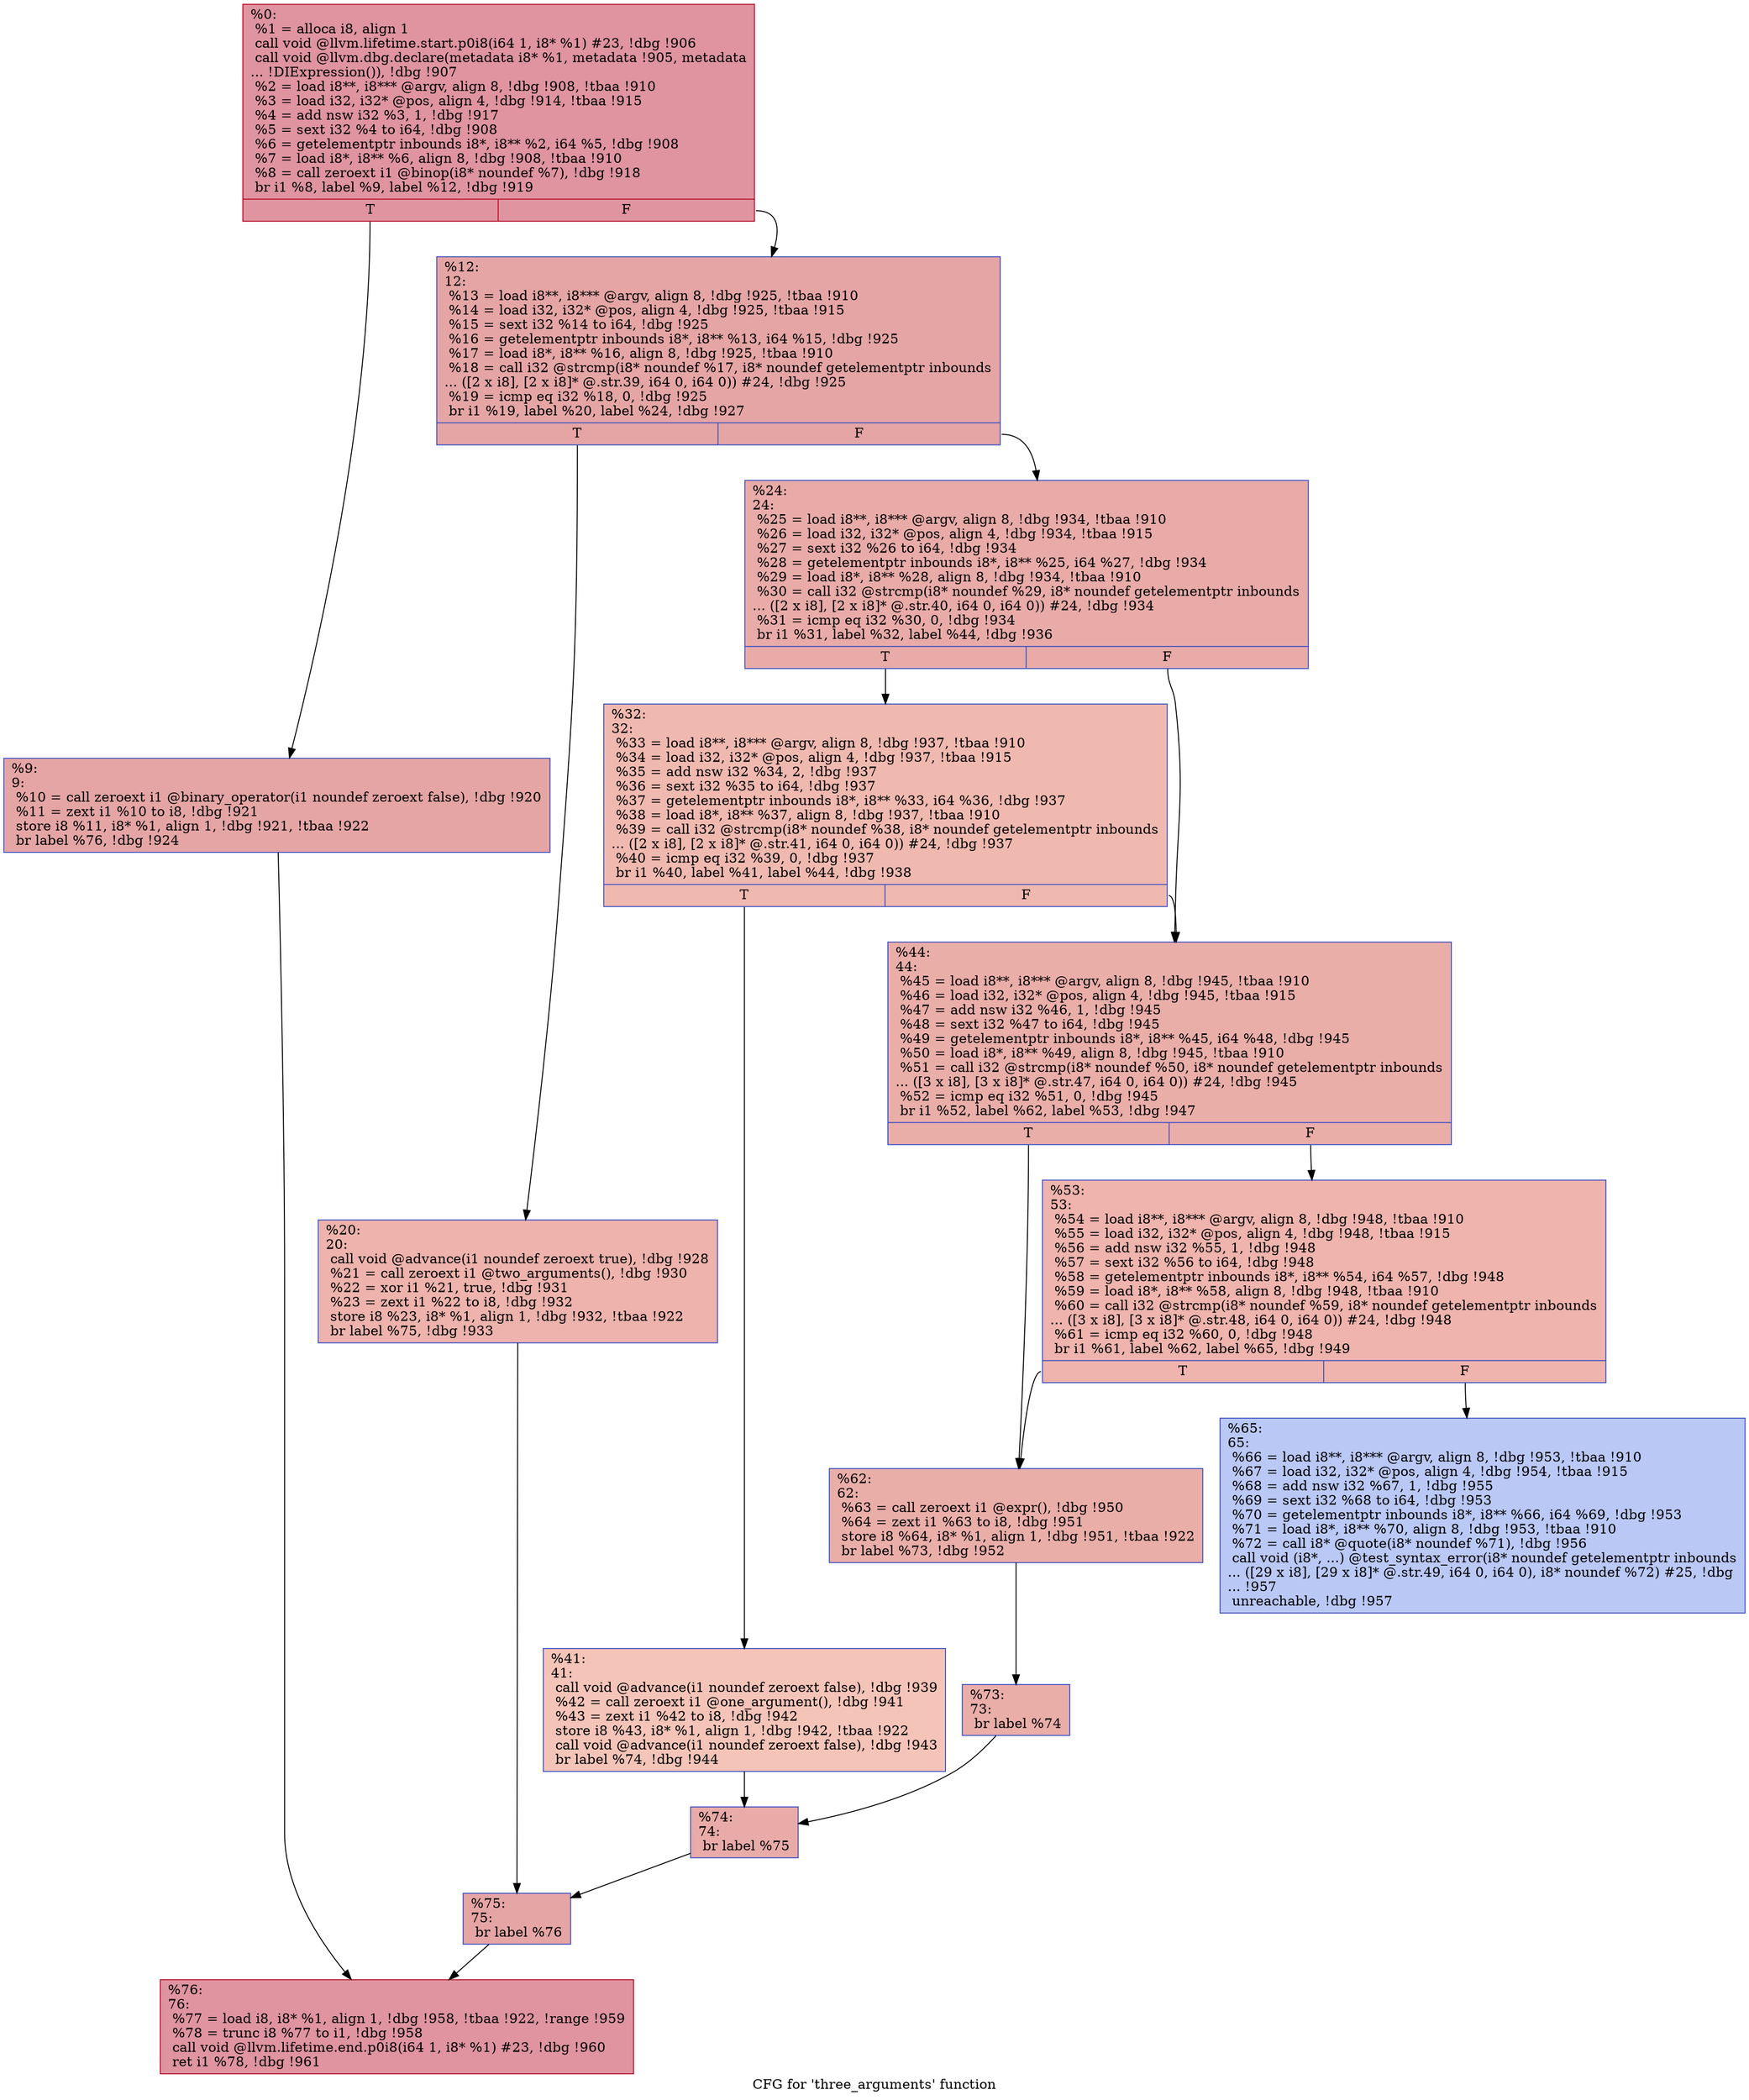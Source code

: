 digraph "CFG for 'three_arguments' function" {
	label="CFG for 'three_arguments' function";

	Node0x14a0030 [shape=record,color="#b70d28ff", style=filled, fillcolor="#b70d2870",label="{%0:\l  %1 = alloca i8, align 1\l  call void @llvm.lifetime.start.p0i8(i64 1, i8* %1) #23, !dbg !906\l  call void @llvm.dbg.declare(metadata i8* %1, metadata !905, metadata\l... !DIExpression()), !dbg !907\l  %2 = load i8**, i8*** @argv, align 8, !dbg !908, !tbaa !910\l  %3 = load i32, i32* @pos, align 4, !dbg !914, !tbaa !915\l  %4 = add nsw i32 %3, 1, !dbg !917\l  %5 = sext i32 %4 to i64, !dbg !908\l  %6 = getelementptr inbounds i8*, i8** %2, i64 %5, !dbg !908\l  %7 = load i8*, i8** %6, align 8, !dbg !908, !tbaa !910\l  %8 = call zeroext i1 @binop(i8* noundef %7), !dbg !918\l  br i1 %8, label %9, label %12, !dbg !919\l|{<s0>T|<s1>F}}"];
	Node0x14a0030:s0 -> Node0x14974d0;
	Node0x14a0030:s1 -> Node0x14975e0;
	Node0x14974d0 [shape=record,color="#3d50c3ff", style=filled, fillcolor="#c5333470",label="{%9:\l9:                                                \l  %10 = call zeroext i1 @binary_operator(i1 noundef zeroext false), !dbg !920\l  %11 = zext i1 %10 to i8, !dbg !921\l  store i8 %11, i8* %1, align 1, !dbg !921, !tbaa !922\l  br label %76, !dbg !924\l}"];
	Node0x14974d0 -> Node0x14979a0;
	Node0x14975e0 [shape=record,color="#3d50c3ff", style=filled, fillcolor="#c5333470",label="{%12:\l12:                                               \l  %13 = load i8**, i8*** @argv, align 8, !dbg !925, !tbaa !910\l  %14 = load i32, i32* @pos, align 4, !dbg !925, !tbaa !915\l  %15 = sext i32 %14 to i64, !dbg !925\l  %16 = getelementptr inbounds i8*, i8** %13, i64 %15, !dbg !925\l  %17 = load i8*, i8** %16, align 8, !dbg !925, !tbaa !910\l  %18 = call i32 @strcmp(i8* noundef %17, i8* noundef getelementptr inbounds\l... ([2 x i8], [2 x i8]* @.str.39, i64 0, i64 0)) #24, !dbg !925\l  %19 = icmp eq i32 %18, 0, !dbg !925\l  br i1 %19, label %20, label %24, !dbg !927\l|{<s0>T|<s1>F}}"];
	Node0x14975e0:s0 -> Node0x1497630;
	Node0x14975e0:s1 -> Node0x1497680;
	Node0x1497630 [shape=record,color="#3d50c3ff", style=filled, fillcolor="#d6524470",label="{%20:\l20:                                               \l  call void @advance(i1 noundef zeroext true), !dbg !928\l  %21 = call zeroext i1 @two_arguments(), !dbg !930\l  %22 = xor i1 %21, true, !dbg !931\l  %23 = zext i1 %22 to i8, !dbg !932\l  store i8 %23, i8* %1, align 1, !dbg !932, !tbaa !922\l  br label %75, !dbg !933\l}"];
	Node0x1497630 -> Node0x1497950;
	Node0x1497680 [shape=record,color="#3d50c3ff", style=filled, fillcolor="#cc403a70",label="{%24:\l24:                                               \l  %25 = load i8**, i8*** @argv, align 8, !dbg !934, !tbaa !910\l  %26 = load i32, i32* @pos, align 4, !dbg !934, !tbaa !915\l  %27 = sext i32 %26 to i64, !dbg !934\l  %28 = getelementptr inbounds i8*, i8** %25, i64 %27, !dbg !934\l  %29 = load i8*, i8** %28, align 8, !dbg !934, !tbaa !910\l  %30 = call i32 @strcmp(i8* noundef %29, i8* noundef getelementptr inbounds\l... ([2 x i8], [2 x i8]* @.str.40, i64 0, i64 0)) #24, !dbg !934\l  %31 = icmp eq i32 %30, 0, !dbg !934\l  br i1 %31, label %32, label %44, !dbg !936\l|{<s0>T|<s1>F}}"];
	Node0x1497680:s0 -> Node0x14976d0;
	Node0x1497680:s1 -> Node0x1497770;
	Node0x14976d0 [shape=record,color="#3d50c3ff", style=filled, fillcolor="#de614d70",label="{%32:\l32:                                               \l  %33 = load i8**, i8*** @argv, align 8, !dbg !937, !tbaa !910\l  %34 = load i32, i32* @pos, align 4, !dbg !937, !tbaa !915\l  %35 = add nsw i32 %34, 2, !dbg !937\l  %36 = sext i32 %35 to i64, !dbg !937\l  %37 = getelementptr inbounds i8*, i8** %33, i64 %36, !dbg !937\l  %38 = load i8*, i8** %37, align 8, !dbg !937, !tbaa !910\l  %39 = call i32 @strcmp(i8* noundef %38, i8* noundef getelementptr inbounds\l... ([2 x i8], [2 x i8]* @.str.41, i64 0, i64 0)) #24, !dbg !937\l  %40 = icmp eq i32 %39, 0, !dbg !937\l  br i1 %40, label %41, label %44, !dbg !938\l|{<s0>T|<s1>F}}"];
	Node0x14976d0:s0 -> Node0x1497720;
	Node0x14976d0:s1 -> Node0x1497770;
	Node0x1497720 [shape=record,color="#3d50c3ff", style=filled, fillcolor="#e97a5f70",label="{%41:\l41:                                               \l  call void @advance(i1 noundef zeroext false), !dbg !939\l  %42 = call zeroext i1 @one_argument(), !dbg !941\l  %43 = zext i1 %42 to i8, !dbg !942\l  store i8 %43, i8* %1, align 1, !dbg !942, !tbaa !922\l  call void @advance(i1 noundef zeroext false), !dbg !943\l  br label %74, !dbg !944\l}"];
	Node0x1497720 -> Node0x1497900;
	Node0x1497770 [shape=record,color="#3d50c3ff", style=filled, fillcolor="#d0473d70",label="{%44:\l44:                                               \l  %45 = load i8**, i8*** @argv, align 8, !dbg !945, !tbaa !910\l  %46 = load i32, i32* @pos, align 4, !dbg !945, !tbaa !915\l  %47 = add nsw i32 %46, 1, !dbg !945\l  %48 = sext i32 %47 to i64, !dbg !945\l  %49 = getelementptr inbounds i8*, i8** %45, i64 %48, !dbg !945\l  %50 = load i8*, i8** %49, align 8, !dbg !945, !tbaa !910\l  %51 = call i32 @strcmp(i8* noundef %50, i8* noundef getelementptr inbounds\l... ([3 x i8], [3 x i8]* @.str.47, i64 0, i64 0)) #24, !dbg !945\l  %52 = icmp eq i32 %51, 0, !dbg !945\l  br i1 %52, label %62, label %53, !dbg !947\l|{<s0>T|<s1>F}}"];
	Node0x1497770:s0 -> Node0x1497810;
	Node0x1497770:s1 -> Node0x14977c0;
	Node0x14977c0 [shape=record,color="#3d50c3ff", style=filled, fillcolor="#d8564670",label="{%53:\l53:                                               \l  %54 = load i8**, i8*** @argv, align 8, !dbg !948, !tbaa !910\l  %55 = load i32, i32* @pos, align 4, !dbg !948, !tbaa !915\l  %56 = add nsw i32 %55, 1, !dbg !948\l  %57 = sext i32 %56 to i64, !dbg !948\l  %58 = getelementptr inbounds i8*, i8** %54, i64 %57, !dbg !948\l  %59 = load i8*, i8** %58, align 8, !dbg !948, !tbaa !910\l  %60 = call i32 @strcmp(i8* noundef %59, i8* noundef getelementptr inbounds\l... ([3 x i8], [3 x i8]* @.str.48, i64 0, i64 0)) #24, !dbg !948\l  %61 = icmp eq i32 %60, 0, !dbg !948\l  br i1 %61, label %62, label %65, !dbg !949\l|{<s0>T|<s1>F}}"];
	Node0x14977c0:s0 -> Node0x1497810;
	Node0x14977c0:s1 -> Node0x1497860;
	Node0x1497810 [shape=record,color="#3d50c3ff", style=filled, fillcolor="#d0473d70",label="{%62:\l62:                                               \l  %63 = call zeroext i1 @expr(), !dbg !950\l  %64 = zext i1 %63 to i8, !dbg !951\l  store i8 %64, i8* %1, align 1, !dbg !951, !tbaa !922\l  br label %73, !dbg !952\l}"];
	Node0x1497810 -> Node0x14978b0;
	Node0x1497860 [shape=record,color="#3d50c3ff", style=filled, fillcolor="#6282ea70",label="{%65:\l65:                                               \l  %66 = load i8**, i8*** @argv, align 8, !dbg !953, !tbaa !910\l  %67 = load i32, i32* @pos, align 4, !dbg !954, !tbaa !915\l  %68 = add nsw i32 %67, 1, !dbg !955\l  %69 = sext i32 %68 to i64, !dbg !953\l  %70 = getelementptr inbounds i8*, i8** %66, i64 %69, !dbg !953\l  %71 = load i8*, i8** %70, align 8, !dbg !953, !tbaa !910\l  %72 = call i8* @quote(i8* noundef %71), !dbg !956\l  call void (i8*, ...) @test_syntax_error(i8* noundef getelementptr inbounds\l... ([29 x i8], [29 x i8]* @.str.49, i64 0, i64 0), i8* noundef %72) #25, !dbg\l... !957\l  unreachable, !dbg !957\l}"];
	Node0x14978b0 [shape=record,color="#3d50c3ff", style=filled, fillcolor="#d0473d70",label="{%73:\l73:                                               \l  br label %74\l}"];
	Node0x14978b0 -> Node0x1497900;
	Node0x1497900 [shape=record,color="#3d50c3ff", style=filled, fillcolor="#cc403a70",label="{%74:\l74:                                               \l  br label %75\l}"];
	Node0x1497900 -> Node0x1497950;
	Node0x1497950 [shape=record,color="#3d50c3ff", style=filled, fillcolor="#c5333470",label="{%75:\l75:                                               \l  br label %76\l}"];
	Node0x1497950 -> Node0x14979a0;
	Node0x14979a0 [shape=record,color="#b70d28ff", style=filled, fillcolor="#b70d2870",label="{%76:\l76:                                               \l  %77 = load i8, i8* %1, align 1, !dbg !958, !tbaa !922, !range !959\l  %78 = trunc i8 %77 to i1, !dbg !958\l  call void @llvm.lifetime.end.p0i8(i64 1, i8* %1) #23, !dbg !960\l  ret i1 %78, !dbg !961\l}"];
}
